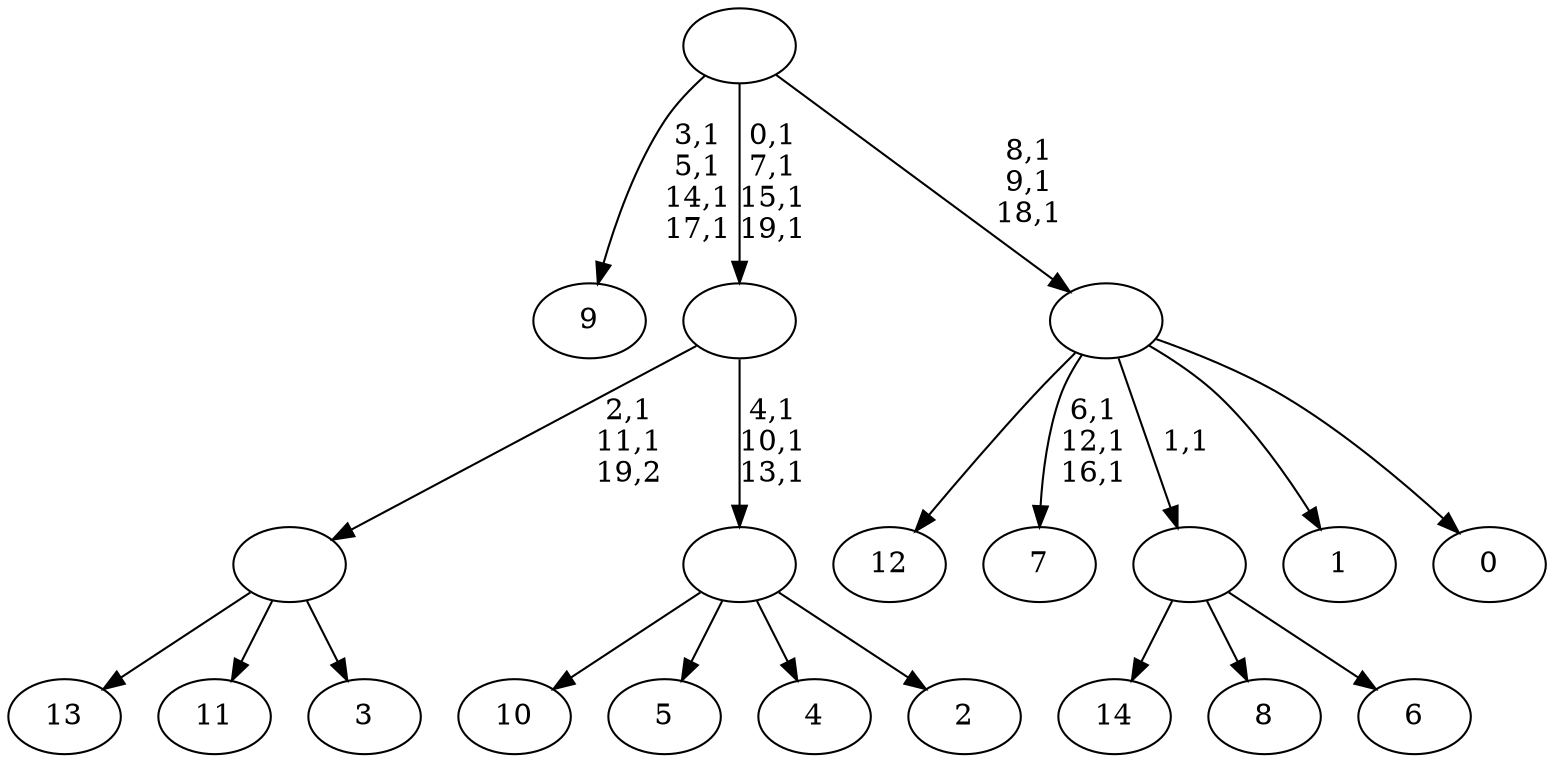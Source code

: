 digraph T {
	35 [label="14"]
	34 [label="13"]
	33 [label="12"]
	32 [label="11"]
	31 [label="10"]
	30 [label="9"]
	25 [label="8"]
	24 [label="7"]
	20 [label="6"]
	19 [label=""]
	18 [label="5"]
	17 [label="4"]
	16 [label="3"]
	15 [label=""]
	13 [label="2"]
	12 [label=""]
	9 [label=""]
	5 [label="1"]
	4 [label="0"]
	3 [label=""]
	0 [label=""]
	19 -> 35 [label=""]
	19 -> 25 [label=""]
	19 -> 20 [label=""]
	15 -> 34 [label=""]
	15 -> 32 [label=""]
	15 -> 16 [label=""]
	12 -> 31 [label=""]
	12 -> 18 [label=""]
	12 -> 17 [label=""]
	12 -> 13 [label=""]
	9 -> 12 [label="4,1\n10,1\n13,1"]
	9 -> 15 [label="2,1\n11,1\n19,2"]
	3 -> 24 [label="6,1\n12,1\n16,1"]
	3 -> 33 [label=""]
	3 -> 19 [label="1,1"]
	3 -> 5 [label=""]
	3 -> 4 [label=""]
	0 -> 3 [label="8,1\n9,1\n18,1"]
	0 -> 9 [label="0,1\n7,1\n15,1\n19,1"]
	0 -> 30 [label="3,1\n5,1\n14,1\n17,1"]
}
